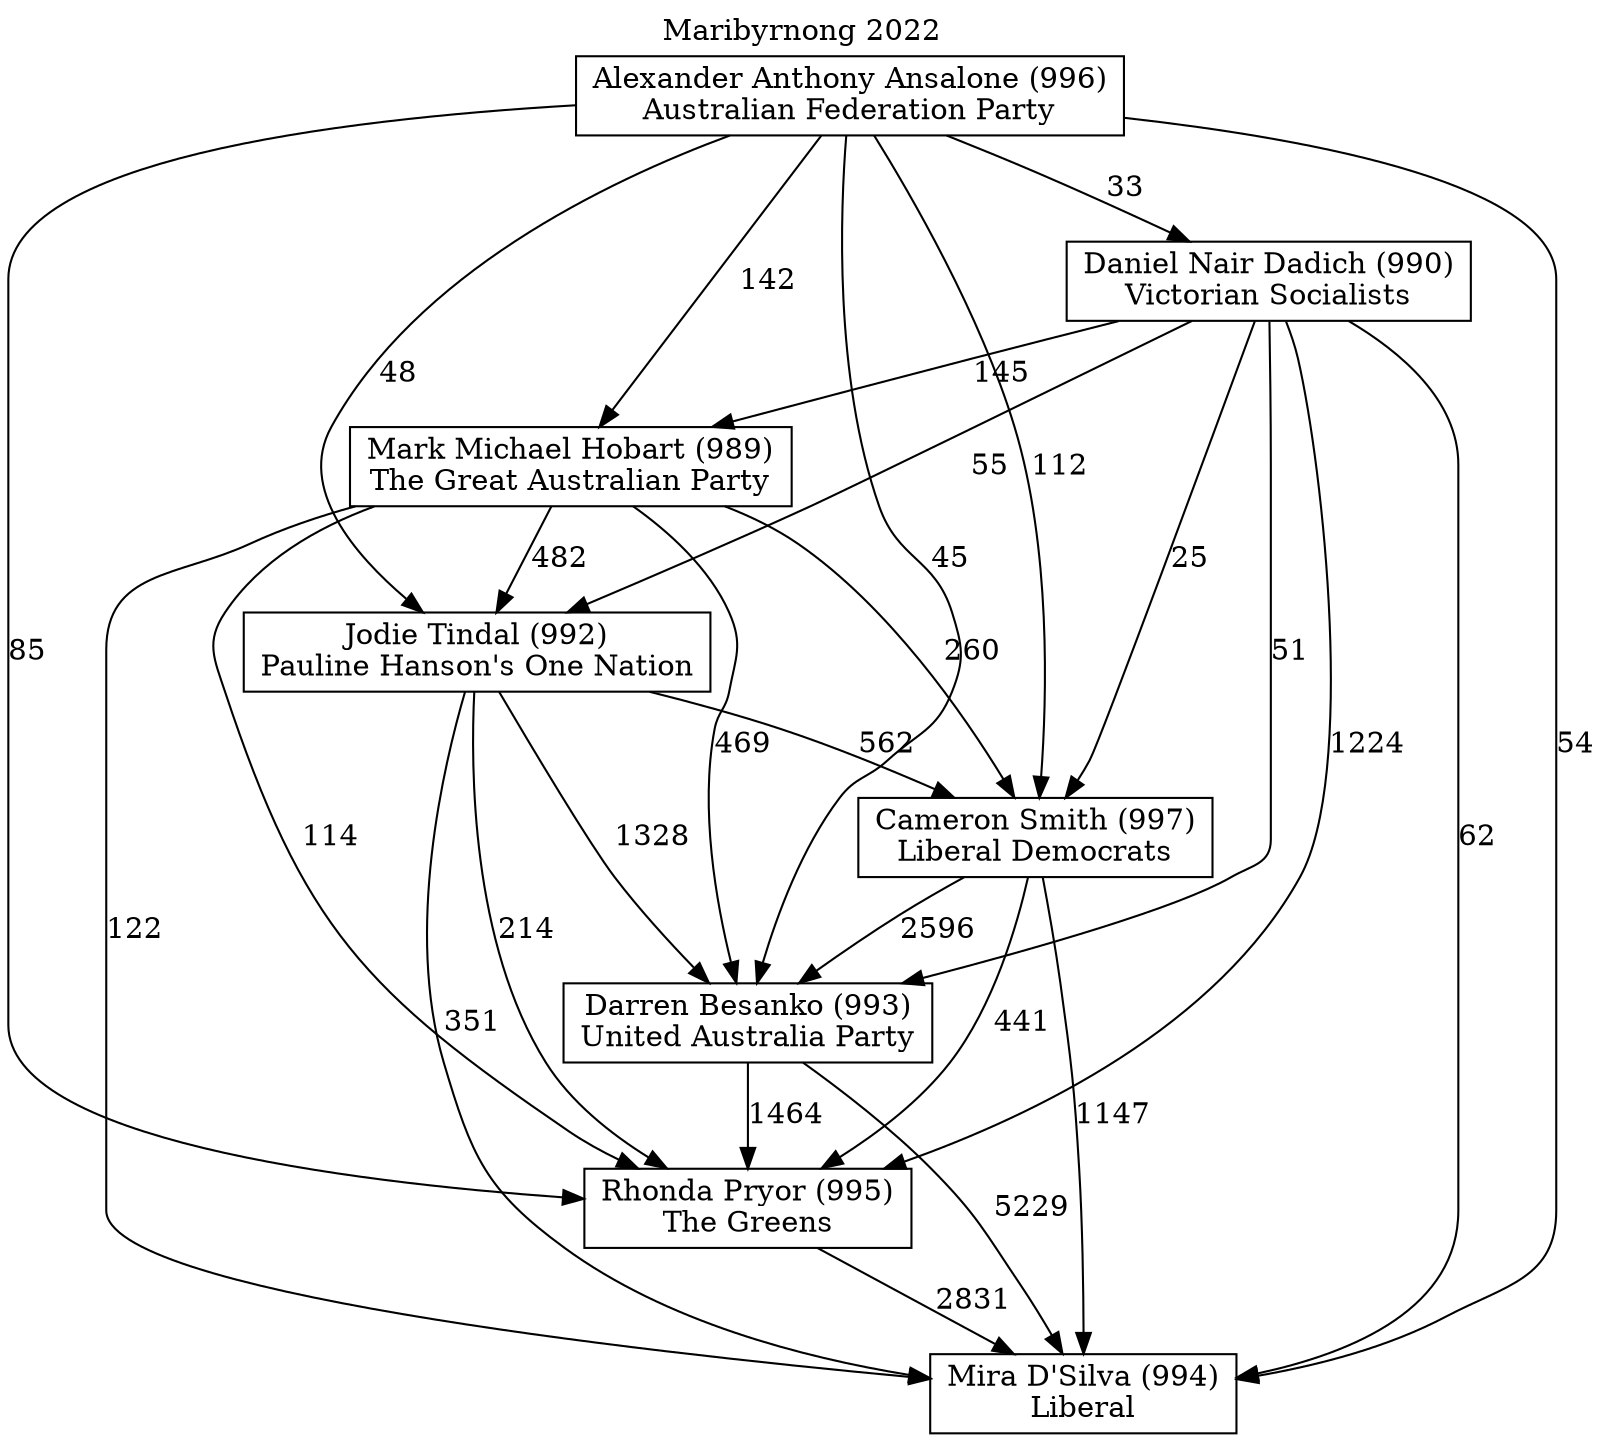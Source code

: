 // House preference flow
digraph "Mira D'Silva (994)_Maribyrnong_2022" {
	graph [label="Maribyrnong 2022" labelloc=t mclimit=10]
	node [shape=box]
	"Mira D'Silva (994)" [label="Mira D'Silva (994)
Liberal"]
	"Mark Michael Hobart (989)" [label="Mark Michael Hobart (989)
The Great Australian Party"]
	"Cameron Smith (997)" [label="Cameron Smith (997)
Liberal Democrats"]
	"Jodie Tindal (992)" [label="Jodie Tindal (992)
Pauline Hanson's One Nation"]
	"Daniel Nair Dadich (990)" [label="Daniel Nair Dadich (990)
Victorian Socialists"]
	"Alexander Anthony Ansalone (996)" [label="Alexander Anthony Ansalone (996)
Australian Federation Party"]
	"Darren Besanko (993)" [label="Darren Besanko (993)
United Australia Party"]
	"Rhonda Pryor (995)" [label="Rhonda Pryor (995)
The Greens"]
	"Alexander Anthony Ansalone (996)" -> "Darren Besanko (993)" [label=45]
	"Jodie Tindal (992)" -> "Darren Besanko (993)" [label=1328]
	"Darren Besanko (993)" -> "Rhonda Pryor (995)" [label=1464]
	"Daniel Nair Dadich (990)" -> "Cameron Smith (997)" [label=25]
	"Jodie Tindal (992)" -> "Rhonda Pryor (995)" [label=214]
	"Cameron Smith (997)" -> "Darren Besanko (993)" [label=2596]
	"Daniel Nair Dadich (990)" -> "Mark Michael Hobart (989)" [label=145]
	"Mark Michael Hobart (989)" -> "Jodie Tindal (992)" [label=482]
	"Mark Michael Hobart (989)" -> "Darren Besanko (993)" [label=469]
	"Mark Michael Hobart (989)" -> "Mira D'Silva (994)" [label=122]
	"Alexander Anthony Ansalone (996)" -> "Cameron Smith (997)" [label=112]
	"Alexander Anthony Ansalone (996)" -> "Mark Michael Hobart (989)" [label=142]
	"Rhonda Pryor (995)" -> "Mira D'Silva (994)" [label=2831]
	"Alexander Anthony Ansalone (996)" -> "Mira D'Silva (994)" [label=54]
	"Cameron Smith (997)" -> "Rhonda Pryor (995)" [label=441]
	"Daniel Nair Dadich (990)" -> "Mira D'Silva (994)" [label=62]
	"Jodie Tindal (992)" -> "Cameron Smith (997)" [label=562]
	"Daniel Nair Dadich (990)" -> "Darren Besanko (993)" [label=51]
	"Alexander Anthony Ansalone (996)" -> "Rhonda Pryor (995)" [label=85]
	"Darren Besanko (993)" -> "Mira D'Silva (994)" [label=5229]
	"Alexander Anthony Ansalone (996)" -> "Daniel Nair Dadich (990)" [label=33]
	"Jodie Tindal (992)" -> "Mira D'Silva (994)" [label=351]
	"Daniel Nair Dadich (990)" -> "Rhonda Pryor (995)" [label=1224]
	"Alexander Anthony Ansalone (996)" -> "Jodie Tindal (992)" [label=48]
	"Daniel Nair Dadich (990)" -> "Jodie Tindal (992)" [label=55]
	"Cameron Smith (997)" -> "Mira D'Silva (994)" [label=1147]
	"Mark Michael Hobart (989)" -> "Cameron Smith (997)" [label=260]
	"Mark Michael Hobart (989)" -> "Rhonda Pryor (995)" [label=114]
}
